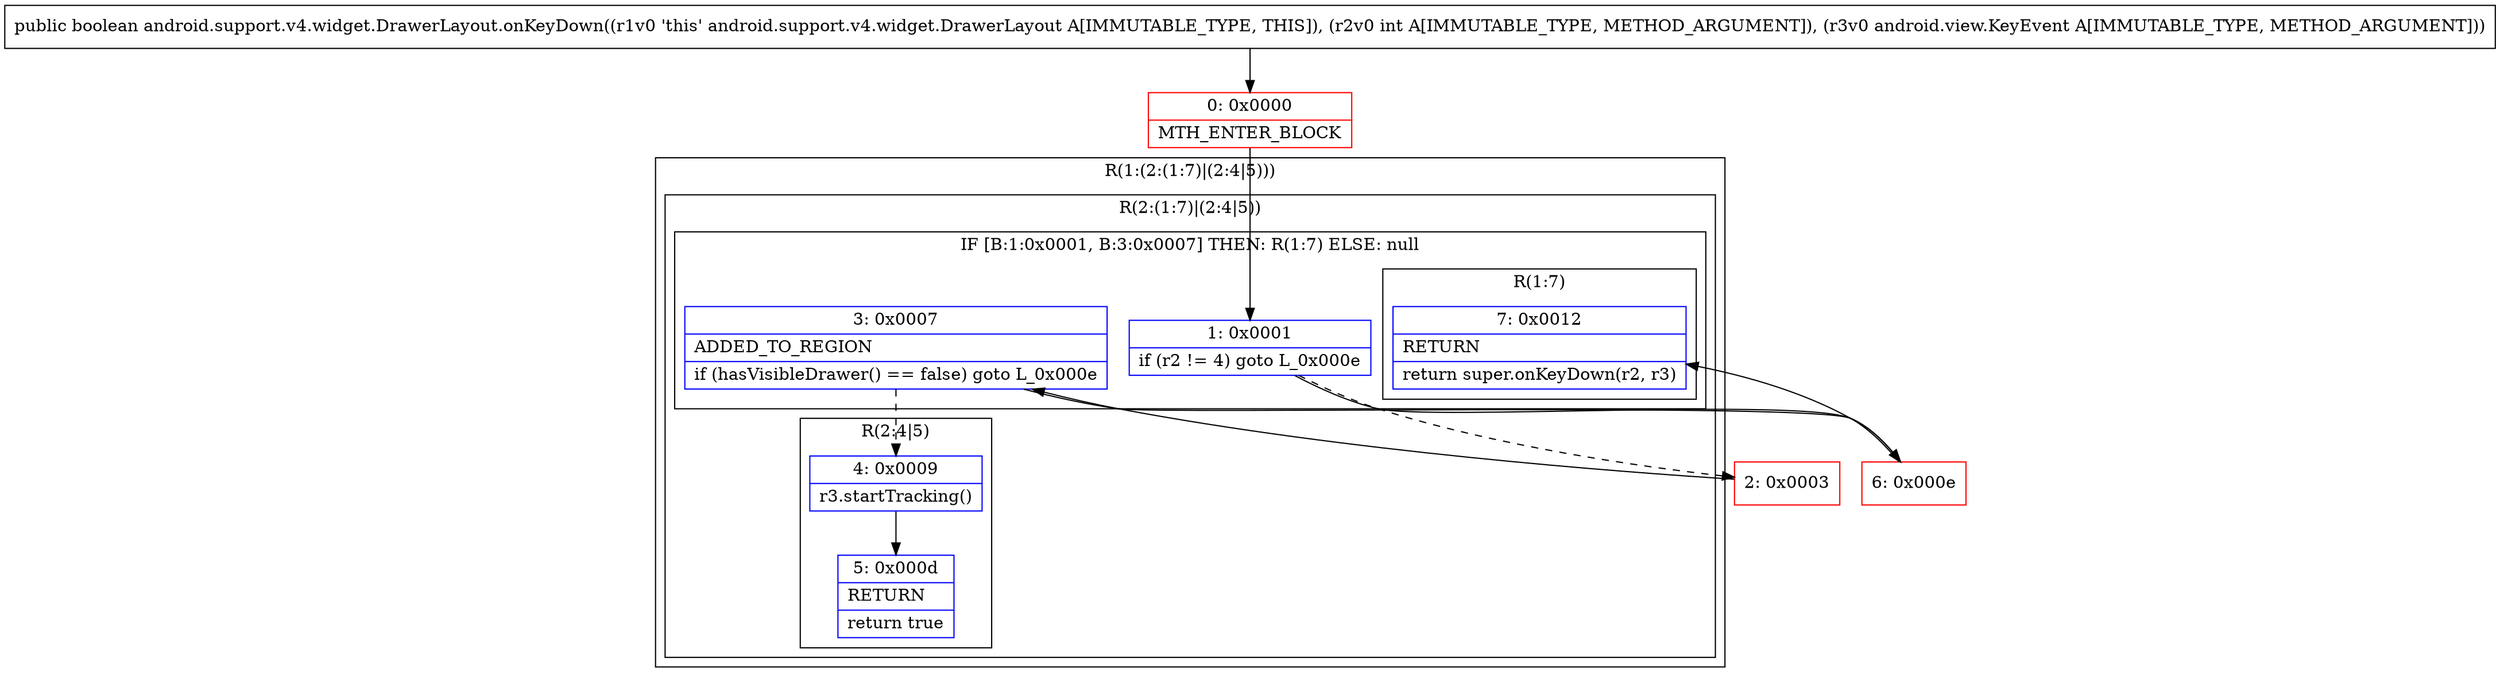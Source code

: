 digraph "CFG forandroid.support.v4.widget.DrawerLayout.onKeyDown(ILandroid\/view\/KeyEvent;)Z" {
subgraph cluster_Region_1094306998 {
label = "R(1:(2:(1:7)|(2:4|5)))";
node [shape=record,color=blue];
subgraph cluster_Region_1486142541 {
label = "R(2:(1:7)|(2:4|5))";
node [shape=record,color=blue];
subgraph cluster_IfRegion_308989550 {
label = "IF [B:1:0x0001, B:3:0x0007] THEN: R(1:7) ELSE: null";
node [shape=record,color=blue];
Node_1 [shape=record,label="{1\:\ 0x0001|if (r2 != 4) goto L_0x000e\l}"];
Node_3 [shape=record,label="{3\:\ 0x0007|ADDED_TO_REGION\l|if (hasVisibleDrawer() == false) goto L_0x000e\l}"];
subgraph cluster_Region_1417623620 {
label = "R(1:7)";
node [shape=record,color=blue];
Node_7 [shape=record,label="{7\:\ 0x0012|RETURN\l|return super.onKeyDown(r2, r3)\l}"];
}
}
subgraph cluster_Region_1537999361 {
label = "R(2:4|5)";
node [shape=record,color=blue];
Node_4 [shape=record,label="{4\:\ 0x0009|r3.startTracking()\l}"];
Node_5 [shape=record,label="{5\:\ 0x000d|RETURN\l|return true\l}"];
}
}
}
Node_0 [shape=record,color=red,label="{0\:\ 0x0000|MTH_ENTER_BLOCK\l}"];
Node_2 [shape=record,color=red,label="{2\:\ 0x0003}"];
Node_6 [shape=record,color=red,label="{6\:\ 0x000e}"];
MethodNode[shape=record,label="{public boolean android.support.v4.widget.DrawerLayout.onKeyDown((r1v0 'this' android.support.v4.widget.DrawerLayout A[IMMUTABLE_TYPE, THIS]), (r2v0 int A[IMMUTABLE_TYPE, METHOD_ARGUMENT]), (r3v0 android.view.KeyEvent A[IMMUTABLE_TYPE, METHOD_ARGUMENT])) }"];
MethodNode -> Node_0;
Node_1 -> Node_2[style=dashed];
Node_1 -> Node_6;
Node_3 -> Node_4[style=dashed];
Node_3 -> Node_6;
Node_4 -> Node_5;
Node_0 -> Node_1;
Node_2 -> Node_3;
Node_6 -> Node_7;
}

